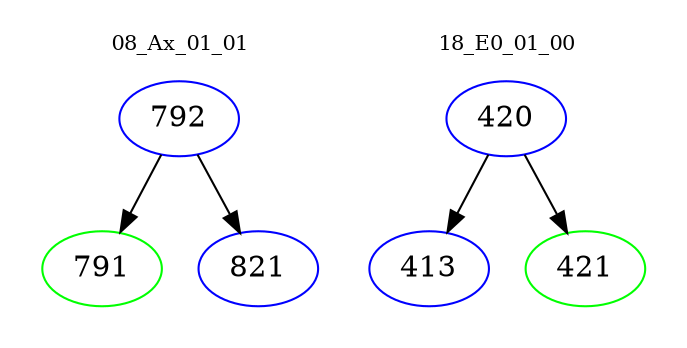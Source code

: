 digraph{
subgraph cluster_0 {
color = white
label = "08_Ax_01_01";
fontsize=10;
T0_792 [label="792", color="blue"]
T0_792 -> T0_791 [color="black"]
T0_791 [label="791", color="green"]
T0_792 -> T0_821 [color="black"]
T0_821 [label="821", color="blue"]
}
subgraph cluster_1 {
color = white
label = "18_E0_01_00";
fontsize=10;
T1_420 [label="420", color="blue"]
T1_420 -> T1_413 [color="black"]
T1_413 [label="413", color="blue"]
T1_420 -> T1_421 [color="black"]
T1_421 [label="421", color="green"]
}
}
